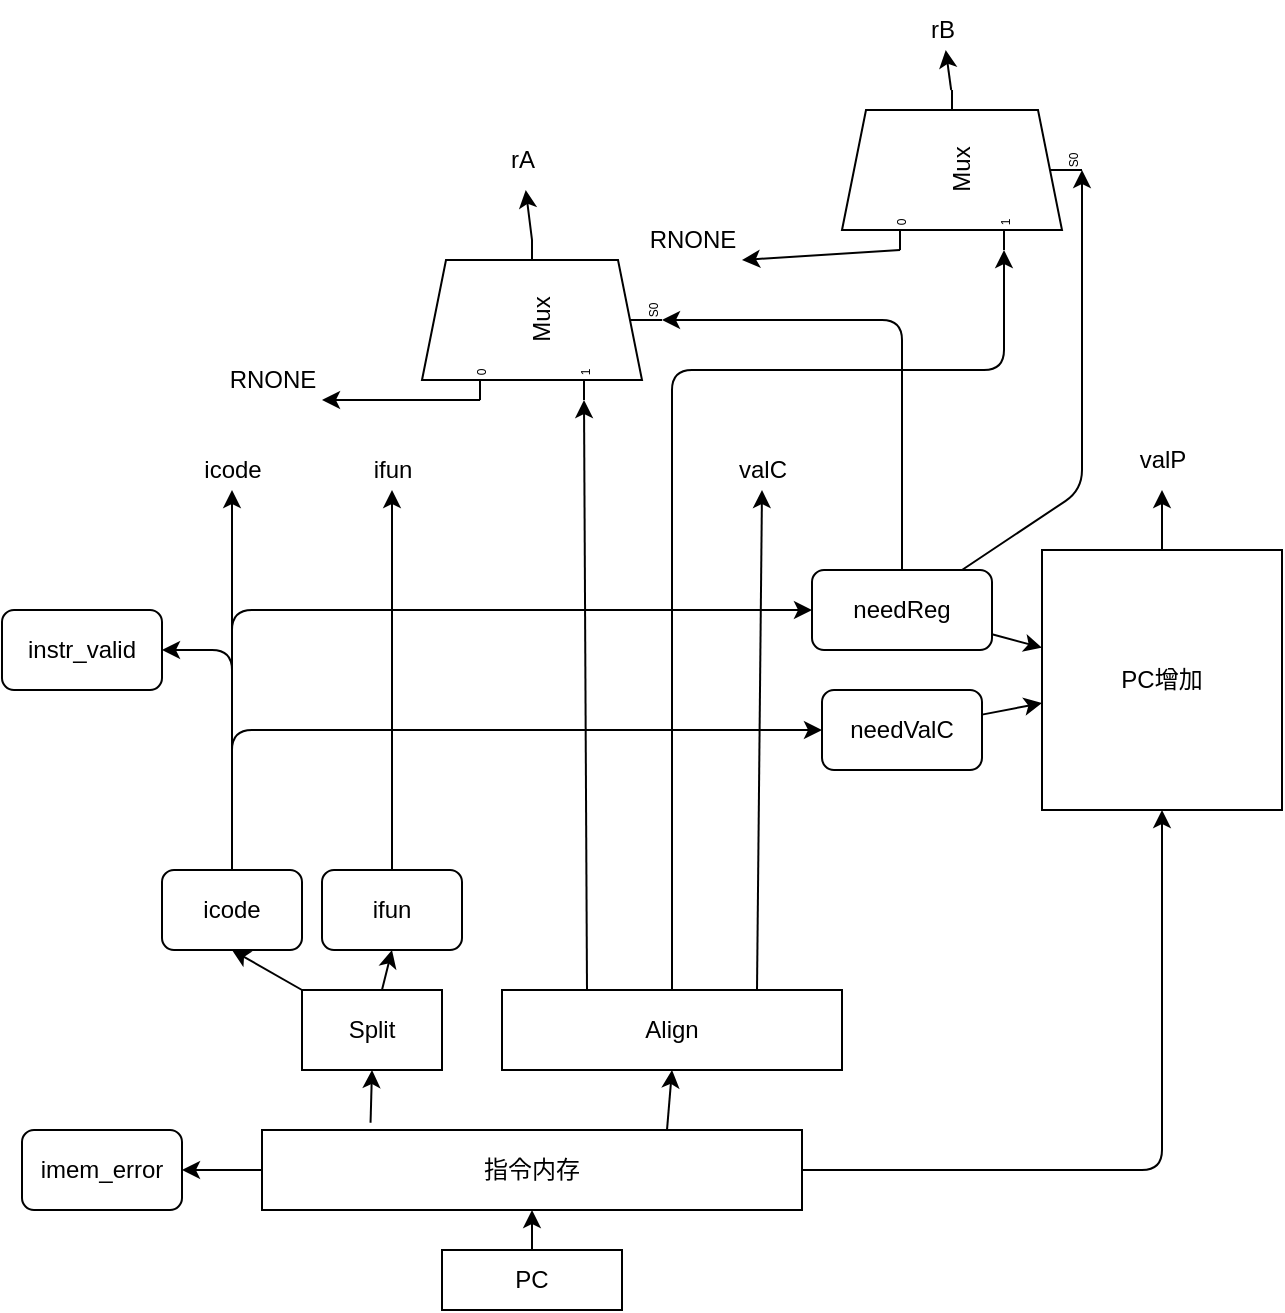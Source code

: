 <mxfile>
    <diagram id="TCx8EYB6-36pUGyR1oQg" name="Page-1">
        <mxGraphModel dx="709" dy="1671" grid="1" gridSize="10" guides="1" tooltips="1" connect="1" arrows="1" fold="1" page="1" pageScale="1" pageWidth="850" pageHeight="1100" math="0" shadow="0">
            <root>
                <mxCell id="0"/>
                <mxCell id="1" parent="0"/>
                <mxCell id="20" style="edgeStyle=none;html=1;entryX=0.5;entryY=1;entryDx=0;entryDy=0;exitX=0.75;exitY=0;exitDx=0;exitDy=0;" parent="1" source="2" target="6" edge="1">
                    <mxGeometry relative="1" as="geometry"/>
                </mxCell>
                <mxCell id="21" style="edgeStyle=none;html=1;entryX=0.5;entryY=1;entryDx=0;entryDy=0;exitX=0.201;exitY=-0.09;exitDx=0;exitDy=0;exitPerimeter=0;labelBackgroundColor=none;" parent="1" source="2" target="4" edge="1">
                    <mxGeometry relative="1" as="geometry"/>
                </mxCell>
                <mxCell id="22" value="" style="edgeStyle=none;html=1;labelBackgroundColor=none;" parent="1" source="2" target="18" edge="1">
                    <mxGeometry relative="1" as="geometry"/>
                </mxCell>
                <mxCell id="43" style="edgeStyle=none;html=1;exitX=1;exitY=0.5;exitDx=0;exitDy=0;entryX=0.5;entryY=1;entryDx=0;entryDy=0;" edge="1" parent="1" source="2" target="19">
                    <mxGeometry relative="1" as="geometry">
                        <Array as="points">
                            <mxPoint x="600" y="410"/>
                        </Array>
                    </mxGeometry>
                </mxCell>
                <mxCell id="2" value="指令内存" style="rounded=0;whiteSpace=wrap;html=1;" parent="1" vertex="1">
                    <mxGeometry x="150" y="390" width="270" height="40" as="geometry"/>
                </mxCell>
                <mxCell id="15" value="" style="edgeStyle=none;html=1;" parent="1" source="3" target="2" edge="1">
                    <mxGeometry relative="1" as="geometry"/>
                </mxCell>
                <mxCell id="3" value="PC" style="rounded=0;whiteSpace=wrap;html=1;" parent="1" vertex="1">
                    <mxGeometry x="240" y="450" width="90" height="30" as="geometry"/>
                </mxCell>
                <mxCell id="25" style="edgeStyle=none;html=1;entryX=0.5;entryY=1;entryDx=0;entryDy=0;labelBackgroundColor=none;" edge="1" parent="1" source="4" target="7">
                    <mxGeometry relative="1" as="geometry"/>
                </mxCell>
                <mxCell id="26" style="edgeStyle=none;html=1;entryX=0.5;entryY=1;entryDx=0;entryDy=0;labelBackgroundColor=none;" edge="1" parent="1" source="4" target="8">
                    <mxGeometry relative="1" as="geometry"/>
                </mxCell>
                <mxCell id="4" value="Split" style="whiteSpace=wrap;html=1;" parent="1" vertex="1">
                    <mxGeometry x="170" y="320" width="70" height="40" as="geometry"/>
                </mxCell>
                <mxCell id="29" style="edgeStyle=none;html=1;exitX=0.25;exitY=0;exitDx=0;exitDy=0;entryX=0;entryY=0.65;entryDx=0;entryDy=3;entryPerimeter=0;" edge="1" parent="1" source="6" target="54">
                    <mxGeometry relative="1" as="geometry">
                        <mxPoint x="310" y="70" as="targetPoint"/>
                    </mxGeometry>
                </mxCell>
                <mxCell id="30" style="edgeStyle=none;html=1;entryX=0;entryY=0.65;entryDx=0;entryDy=3;entryPerimeter=0;" edge="1" parent="1" source="6" target="63">
                    <mxGeometry relative="1" as="geometry">
                        <mxPoint x="355" y="70" as="targetPoint"/>
                        <Array as="points">
                            <mxPoint x="355" y="10"/>
                            <mxPoint x="521" y="10"/>
                        </Array>
                    </mxGeometry>
                </mxCell>
                <mxCell id="31" style="edgeStyle=none;html=1;exitX=0.75;exitY=0;exitDx=0;exitDy=0;" edge="1" parent="1" source="6">
                    <mxGeometry relative="1" as="geometry">
                        <mxPoint x="400" y="70" as="targetPoint"/>
                    </mxGeometry>
                </mxCell>
                <mxCell id="6" value="Align" style="whiteSpace=wrap;html=1;" parent="1" vertex="1">
                    <mxGeometry x="270" y="320" width="170" height="40" as="geometry"/>
                </mxCell>
                <mxCell id="27" style="edgeStyle=none;html=1;" edge="1" parent="1" source="7">
                    <mxGeometry relative="1" as="geometry">
                        <mxPoint x="135" y="70" as="targetPoint"/>
                    </mxGeometry>
                </mxCell>
                <mxCell id="47" style="edgeStyle=none;html=1;entryX=0;entryY=0.5;entryDx=0;entryDy=0;" edge="1" parent="1" source="7" target="9">
                    <mxGeometry relative="1" as="geometry">
                        <Array as="points">
                            <mxPoint x="135" y="190"/>
                        </Array>
                    </mxGeometry>
                </mxCell>
                <mxCell id="50" style="edgeStyle=none;html=1;entryX=0;entryY=0.5;entryDx=0;entryDy=0;" edge="1" parent="1" source="7" target="49">
                    <mxGeometry relative="1" as="geometry">
                        <Array as="points">
                            <mxPoint x="135" y="130"/>
                        </Array>
                    </mxGeometry>
                </mxCell>
                <mxCell id="53" style="edgeStyle=none;html=1;entryX=1;entryY=0.5;entryDx=0;entryDy=0;labelBackgroundColor=none;" edge="1" parent="1" source="7" target="12">
                    <mxGeometry relative="1" as="geometry">
                        <Array as="points">
                            <mxPoint x="135" y="150"/>
                        </Array>
                    </mxGeometry>
                </mxCell>
                <mxCell id="7" value="icode" style="rounded=1;whiteSpace=wrap;html=1;labelBackgroundColor=none;" parent="1" vertex="1">
                    <mxGeometry x="100" y="260" width="70" height="40" as="geometry"/>
                </mxCell>
                <mxCell id="28" style="edgeStyle=none;html=1;" edge="1" parent="1" source="8">
                    <mxGeometry relative="1" as="geometry">
                        <mxPoint x="215" y="70" as="targetPoint"/>
                    </mxGeometry>
                </mxCell>
                <mxCell id="8" value="ifun" style="rounded=1;whiteSpace=wrap;html=1;" parent="1" vertex="1">
                    <mxGeometry x="180" y="260" width="70" height="40" as="geometry"/>
                </mxCell>
                <mxCell id="52" value="" style="edgeStyle=none;html=1;" edge="1" parent="1" source="9" target="19">
                    <mxGeometry relative="1" as="geometry"/>
                </mxCell>
                <mxCell id="9" value="needValC" style="rounded=1;whiteSpace=wrap;html=1;" parent="1" vertex="1">
                    <mxGeometry x="430" y="170" width="80" height="40" as="geometry"/>
                </mxCell>
                <mxCell id="12" value="instr_valid" style="rounded=1;whiteSpace=wrap;html=1;" parent="1" vertex="1">
                    <mxGeometry x="20" y="130" width="80" height="40" as="geometry"/>
                </mxCell>
                <mxCell id="18" value="imem_error" style="rounded=1;whiteSpace=wrap;html=1;labelBackgroundColor=none;" parent="1" vertex="1">
                    <mxGeometry x="30" y="390" width="80" height="40" as="geometry"/>
                </mxCell>
                <mxCell id="44" style="edgeStyle=none;html=1;" edge="1" parent="1" source="19">
                    <mxGeometry relative="1" as="geometry">
                        <mxPoint x="600" y="70" as="targetPoint"/>
                    </mxGeometry>
                </mxCell>
                <mxCell id="19" value="PC增加" style="whiteSpace=wrap;html=1;" parent="1" vertex="1">
                    <mxGeometry x="540" y="100" width="120" height="130" as="geometry"/>
                </mxCell>
                <mxCell id="32" value="icode" style="text;html=1;align=center;verticalAlign=middle;resizable=0;points=[];autosize=1;strokeColor=none;fillColor=none;labelBorderColor=none;labelBackgroundColor=none;" vertex="1" parent="1">
                    <mxGeometry x="110" y="45" width="50" height="30" as="geometry"/>
                </mxCell>
                <mxCell id="33" value="ifun" style="text;html=1;align=center;verticalAlign=middle;resizable=0;points=[];autosize=1;strokeColor=none;fillColor=none;labelBorderColor=none;labelBackgroundColor=none;" vertex="1" parent="1">
                    <mxGeometry x="195" y="45" width="40" height="30" as="geometry"/>
                </mxCell>
                <mxCell id="34" value="rA" style="text;html=1;align=center;verticalAlign=middle;resizable=0;points=[];autosize=1;strokeColor=none;fillColor=none;" vertex="1" parent="1">
                    <mxGeometry x="260" y="-110" width="40" height="30" as="geometry"/>
                </mxCell>
                <mxCell id="36" value="valC" style="text;html=1;align=center;verticalAlign=middle;resizable=0;points=[];autosize=1;strokeColor=none;fillColor=none;labelBorderColor=none;labelBackgroundColor=none;" vertex="1" parent="1">
                    <mxGeometry x="375" y="45" width="50" height="30" as="geometry"/>
                </mxCell>
                <mxCell id="45" value="valP" style="text;html=1;align=center;verticalAlign=middle;resizable=0;points=[];autosize=1;strokeColor=none;fillColor=none;labelBorderColor=none;labelBackgroundColor=none;" vertex="1" parent="1">
                    <mxGeometry x="575" y="40" width="50" height="30" as="geometry"/>
                </mxCell>
                <mxCell id="51" value="" style="edgeStyle=none;html=1;" edge="1" parent="1" source="49" target="19">
                    <mxGeometry relative="1" as="geometry"/>
                </mxCell>
                <mxCell id="69" style="edgeStyle=none;html=1;entryX=0.375;entryY=1;entryDx=10;entryDy=0;entryPerimeter=0;labelBackgroundColor=none;labelBorderColor=default;" edge="1" parent="1" source="49" target="54">
                    <mxGeometry relative="1" as="geometry">
                        <Array as="points">
                            <mxPoint x="470" y="-15"/>
                        </Array>
                    </mxGeometry>
                </mxCell>
                <mxCell id="70" style="edgeStyle=none;html=1;entryX=0.375;entryY=1;entryDx=10;entryDy=0;entryPerimeter=0;labelBackgroundColor=none;labelBorderColor=default;" edge="1" parent="1" source="49" target="63">
                    <mxGeometry relative="1" as="geometry">
                        <Array as="points">
                            <mxPoint x="560" y="70"/>
                        </Array>
                    </mxGeometry>
                </mxCell>
                <mxCell id="49" value="needReg" style="rounded=1;whiteSpace=wrap;html=1;" vertex="1" parent="1">
                    <mxGeometry x="425" y="110" width="90" height="40" as="geometry"/>
                </mxCell>
                <mxCell id="55" style="edgeStyle=none;html=1;" edge="1" parent="1" source="54" target="34">
                    <mxGeometry relative="1" as="geometry"/>
                </mxCell>
                <mxCell id="56" style="edgeStyle=none;html=1;exitX=0;exitY=0.217;exitDx=0;exitDy=3;exitPerimeter=0;" edge="1" parent="1" source="54">
                    <mxGeometry relative="1" as="geometry">
                        <mxPoint x="180" y="25" as="targetPoint"/>
                    </mxGeometry>
                </mxCell>
                <mxCell id="54" value="Mux" style="shadow=0;dashed=0;align=center;html=1;strokeWidth=1;shape=mxgraph.electrical.abstract.mux2;rotation=-90;" vertex="1" parent="1">
                    <mxGeometry x="250" y="-75" width="80" height="120" as="geometry"/>
                </mxCell>
                <mxCell id="57" value="RNONE" style="text;html=1;align=center;verticalAlign=middle;resizable=0;points=[];autosize=1;strokeColor=none;fillColor=none;" vertex="1" parent="1">
                    <mxGeometry x="120" width="70" height="30" as="geometry"/>
                </mxCell>
                <mxCell id="61" style="edgeStyle=none;html=1;" edge="1" parent="1" source="63">
                    <mxGeometry relative="1" as="geometry">
                        <mxPoint x="491.875" y="-150" as="targetPoint"/>
                    </mxGeometry>
                </mxCell>
                <mxCell id="62" style="edgeStyle=none;html=1;exitX=0;exitY=0.217;exitDx=0;exitDy=3;exitPerimeter=0;" edge="1" parent="1" source="63">
                    <mxGeometry relative="1" as="geometry">
                        <mxPoint x="390" y="-45" as="targetPoint"/>
                    </mxGeometry>
                </mxCell>
                <mxCell id="63" value="Mux" style="shadow=0;dashed=0;align=center;html=1;strokeWidth=1;shape=mxgraph.electrical.abstract.mux2;rotation=-90;" vertex="1" parent="1">
                    <mxGeometry x="460" y="-150" width="80" height="120" as="geometry"/>
                </mxCell>
                <mxCell id="64" value="RNONE" style="text;html=1;align=center;verticalAlign=middle;resizable=0;points=[];autosize=1;strokeColor=none;fillColor=none;" vertex="1" parent="1">
                    <mxGeometry x="330" y="-70" width="70" height="30" as="geometry"/>
                </mxCell>
                <mxCell id="68" value="rB" style="text;html=1;align=center;verticalAlign=middle;resizable=0;points=[];autosize=1;strokeColor=none;fillColor=none;" vertex="1" parent="1">
                    <mxGeometry x="470" y="-175" width="40" height="30" as="geometry"/>
                </mxCell>
            </root>
        </mxGraphModel>
    </diagram>
</mxfile>